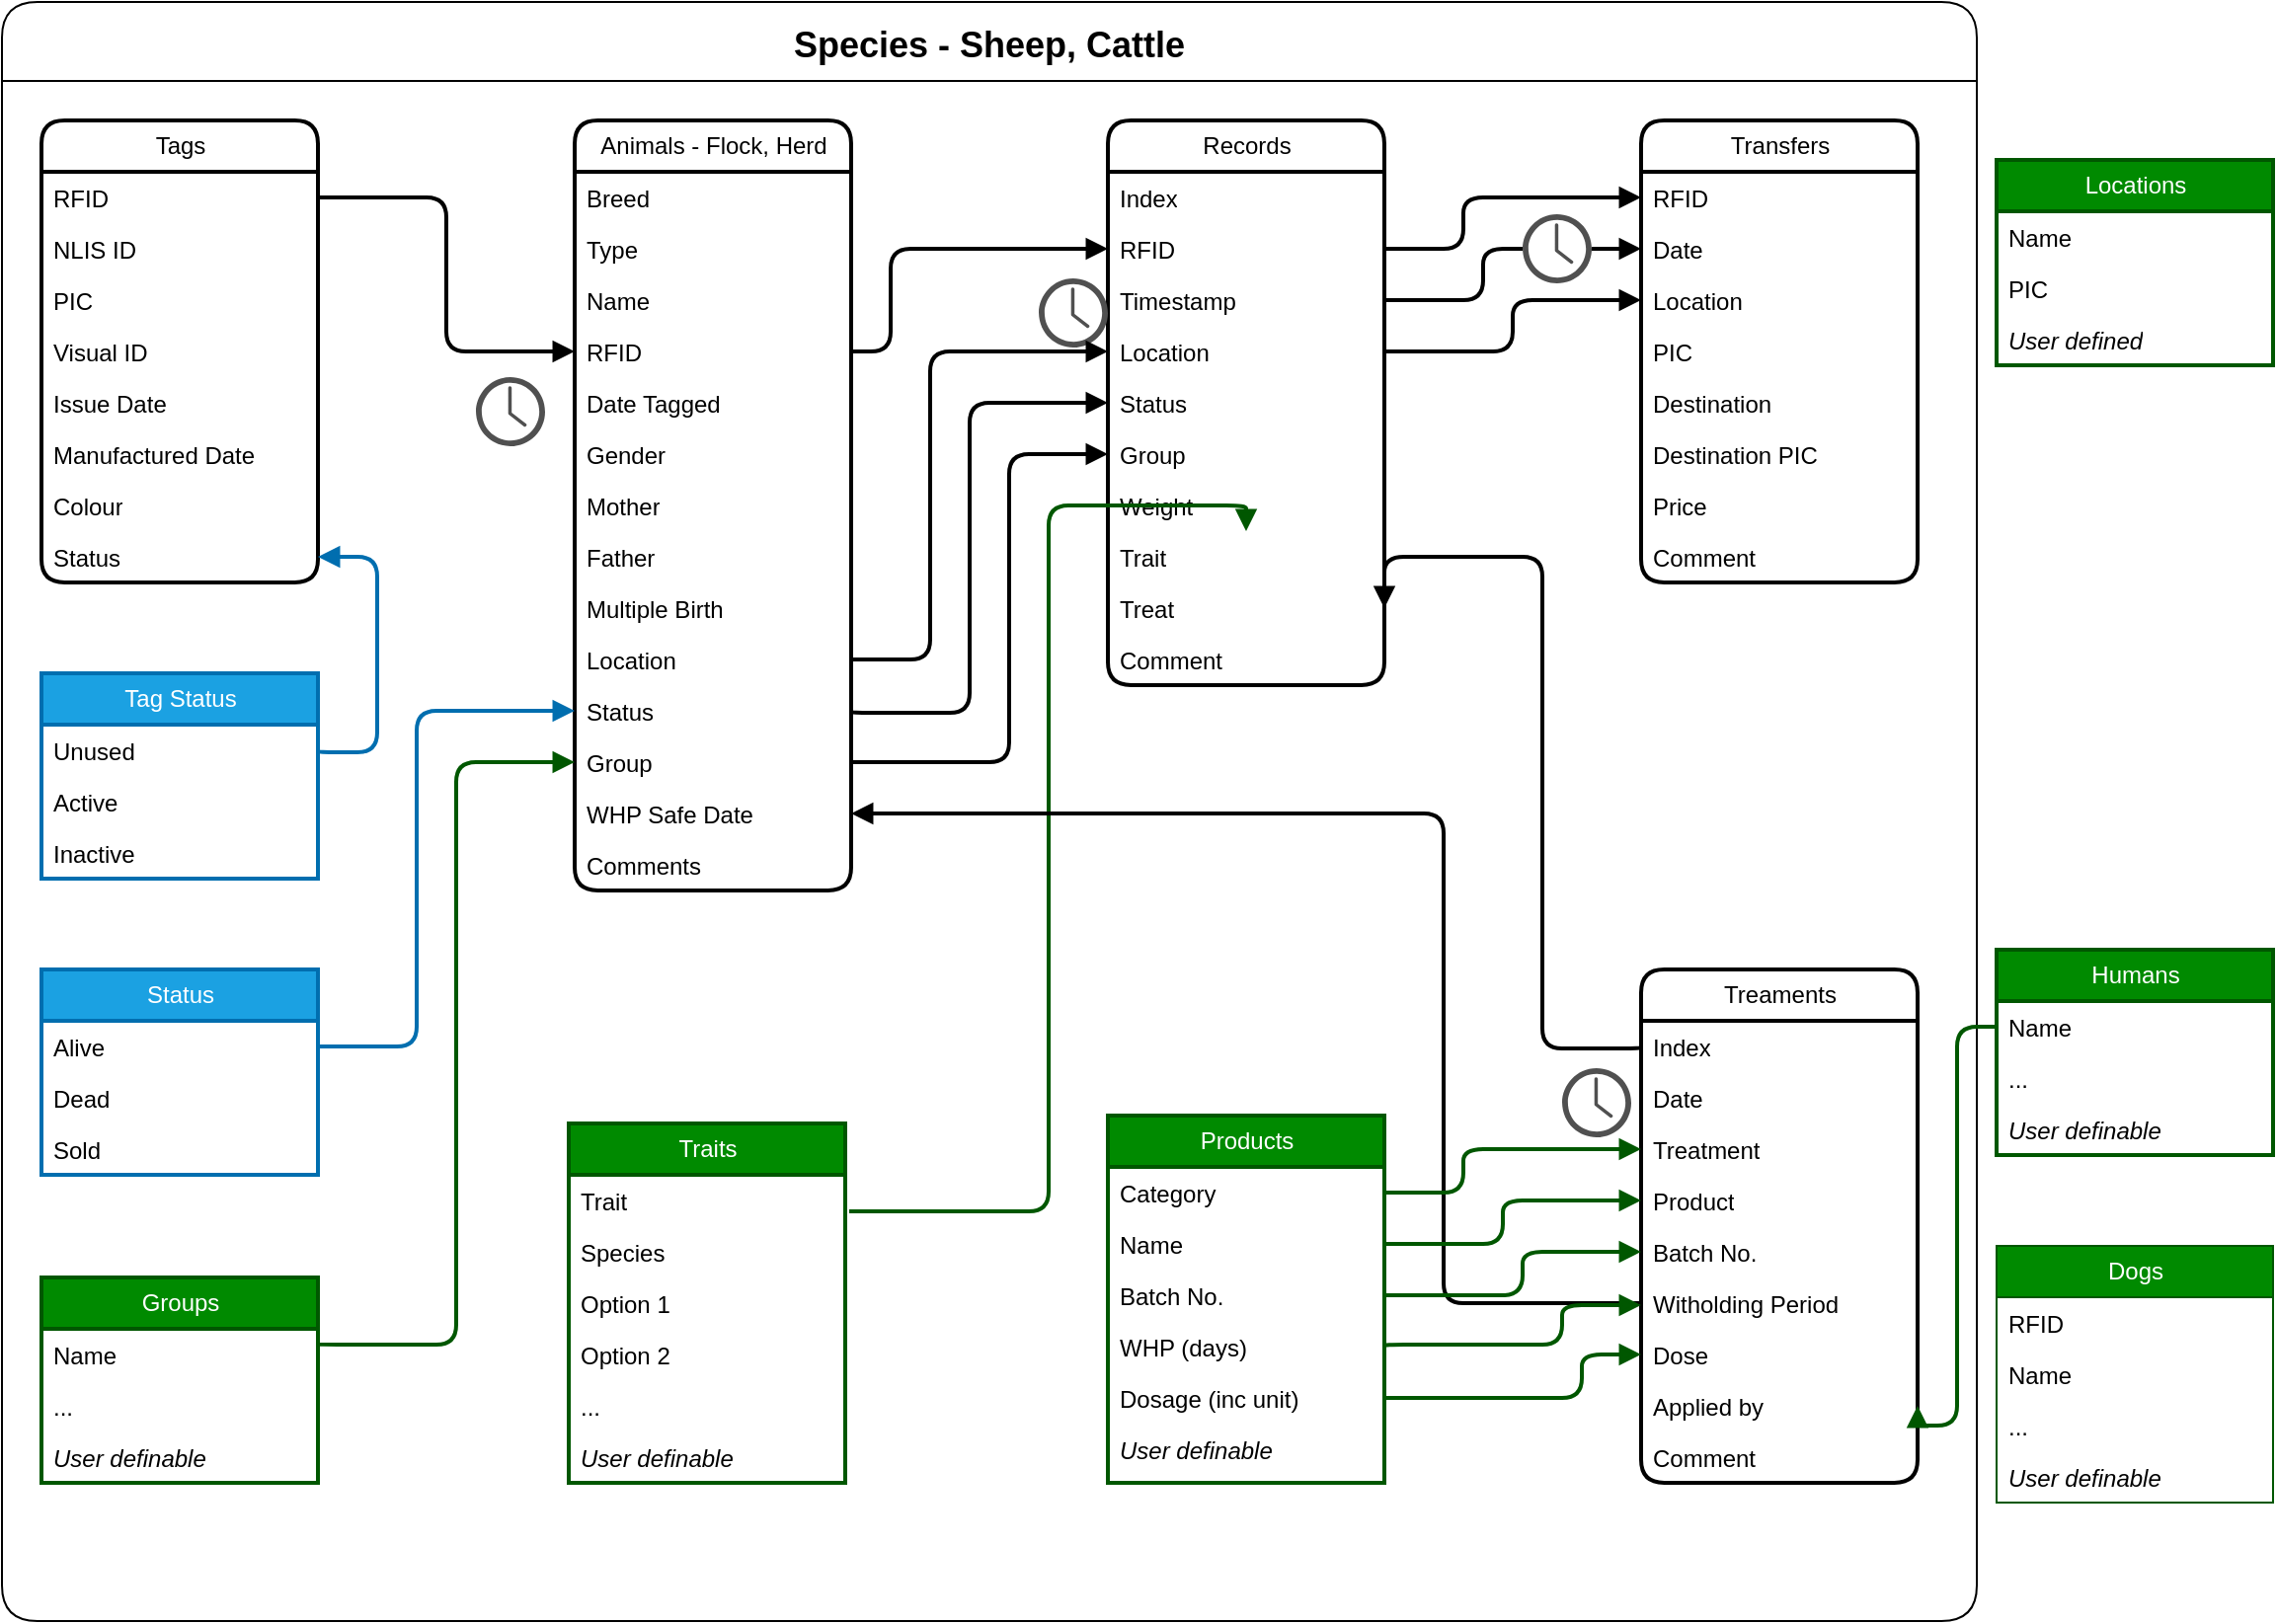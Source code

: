 <mxfile>
    <diagram id="Gl0rGp8jHCQgPN2bSKPh" name="Page-1">
        <mxGraphModel dx="929" dy="1330" grid="1" gridSize="10" guides="1" tooltips="1" connect="1" arrows="1" fold="1" page="1" pageScale="1" pageWidth="1169" pageHeight="827" math="0" shadow="0">
            <root>
                <mxCell id="0"/>
                <mxCell id="1" parent="0"/>
                <mxCell id="186" value="Species - Sheep, Cattle" style="swimlane;movable=1;resizable=1;rotatable=1;deletable=1;editable=1;connectable=1;fontSize=18;startSize=40;rounded=1;" parent="1" vertex="1">
                    <mxGeometry y="-10" width="1000" height="820" as="geometry"/>
                </mxCell>
                <mxCell id="45" value="Treaments" style="swimlane;fontStyle=0;childLayout=stackLayout;horizontal=1;startSize=26;fillColor=none;horizontalStack=0;resizeParent=1;resizeParentMax=0;resizeLast=0;collapsible=1;marginBottom=0;html=1;rounded=1;strokeWidth=2;perimeterSpacing=2;" parent="186" vertex="1">
                    <mxGeometry x="830" y="490" width="140" height="260" as="geometry"/>
                </mxCell>
                <mxCell id="46" value="Index" style="text;strokeColor=none;fillColor=none;align=left;verticalAlign=top;spacingLeft=4;spacingRight=4;overflow=hidden;rotatable=0;points=[[0,0.5],[1,0.5]];portConstraint=eastwest;whiteSpace=wrap;html=1;rounded=1;" parent="45" vertex="1">
                    <mxGeometry y="26" width="140" height="26" as="geometry"/>
                </mxCell>
                <mxCell id="47" value="Date" style="text;strokeColor=none;fillColor=none;align=left;verticalAlign=top;spacingLeft=4;spacingRight=4;overflow=hidden;rotatable=0;points=[[0,0.5],[1,0.5]];portConstraint=eastwest;whiteSpace=wrap;html=1;rounded=1;" parent="45" vertex="1">
                    <mxGeometry y="52" width="140" height="26" as="geometry"/>
                </mxCell>
                <mxCell id="48" value="Treatment" style="text;strokeColor=none;fillColor=none;align=left;verticalAlign=top;spacingLeft=4;spacingRight=4;overflow=hidden;rotatable=0;points=[[0,0.5],[1,0.5]];portConstraint=eastwest;whiteSpace=wrap;html=1;rounded=1;" parent="45" vertex="1">
                    <mxGeometry y="78" width="140" height="26" as="geometry"/>
                </mxCell>
                <mxCell id="49" value="Product" style="text;strokeColor=none;fillColor=none;align=left;verticalAlign=top;spacingLeft=4;spacingRight=4;overflow=hidden;rotatable=0;points=[[0,0.5],[1,0.5]];portConstraint=eastwest;whiteSpace=wrap;html=1;rounded=1;" parent="45" vertex="1">
                    <mxGeometry y="104" width="140" height="26" as="geometry"/>
                </mxCell>
                <mxCell id="321" value="Batch No." style="text;strokeColor=none;fillColor=none;align=left;verticalAlign=top;spacingLeft=4;spacingRight=4;overflow=hidden;rotatable=0;points=[[0,0.5],[1,0.5]];portConstraint=eastwest;whiteSpace=wrap;html=1;rounded=1;" parent="45" vertex="1">
                    <mxGeometry y="130" width="140" height="26" as="geometry"/>
                </mxCell>
                <mxCell id="51" value="Witholding Period" style="text;strokeColor=none;fillColor=none;align=left;verticalAlign=top;spacingLeft=4;spacingRight=4;overflow=hidden;rotatable=0;points=[[0,0.5],[1,0.5]];portConstraint=eastwest;whiteSpace=wrap;html=1;rounded=1;" parent="45" vertex="1">
                    <mxGeometry y="156" width="140" height="26" as="geometry"/>
                </mxCell>
                <mxCell id="50" value="Dose" style="text;strokeColor=none;fillColor=none;align=left;verticalAlign=top;spacingLeft=4;spacingRight=4;overflow=hidden;rotatable=0;points=[[0,0.5],[1,0.5]];portConstraint=eastwest;whiteSpace=wrap;html=1;rounded=1;" parent="45" vertex="1">
                    <mxGeometry y="182" width="140" height="26" as="geometry"/>
                </mxCell>
                <mxCell id="52" value="Applied by" style="text;strokeColor=none;fillColor=none;align=left;verticalAlign=top;spacingLeft=4;spacingRight=4;overflow=hidden;rotatable=0;points=[[0,0.5],[1,0.5]];portConstraint=eastwest;whiteSpace=wrap;html=1;rounded=1;" parent="45" vertex="1">
                    <mxGeometry y="208" width="140" height="26" as="geometry"/>
                </mxCell>
                <mxCell id="53" value="Comment" style="text;strokeColor=none;fillColor=none;align=left;verticalAlign=top;spacingLeft=4;spacingRight=4;overflow=hidden;rotatable=0;points=[[0,0.5],[1,0.5]];portConstraint=eastwest;whiteSpace=wrap;html=1;rounded=1;" parent="45" vertex="1">
                    <mxGeometry y="234" width="140" height="26" as="geometry"/>
                </mxCell>
                <mxCell id="36" value="Transfers" style="swimlane;fontStyle=0;childLayout=stackLayout;horizontal=1;startSize=26;fillColor=none;horizontalStack=0;resizeParent=1;resizeParentMax=0;resizeLast=0;collapsible=1;marginBottom=0;html=1;rounded=1;strokeWidth=2;perimeterSpacing=2;" parent="186" vertex="1">
                    <mxGeometry x="830" y="60" width="140" height="234" as="geometry"/>
                </mxCell>
                <mxCell id="37" value="RFID" style="text;strokeColor=none;fillColor=none;align=left;verticalAlign=top;spacingLeft=4;spacingRight=4;overflow=hidden;rotatable=0;points=[[0,0.5],[1,0.5]];portConstraint=eastwest;whiteSpace=wrap;html=1;rounded=1;" parent="36" vertex="1">
                    <mxGeometry y="26" width="140" height="26" as="geometry"/>
                </mxCell>
                <mxCell id="38" value="Date" style="text;strokeColor=none;fillColor=none;align=left;verticalAlign=top;spacingLeft=4;spacingRight=4;overflow=hidden;rotatable=0;points=[[0,0.5],[1,0.5]];portConstraint=eastwest;whiteSpace=wrap;html=1;rounded=1;" parent="36" vertex="1">
                    <mxGeometry y="52" width="140" height="26" as="geometry"/>
                </mxCell>
                <mxCell id="39" value="Location" style="text;strokeColor=none;fillColor=none;align=left;verticalAlign=top;spacingLeft=4;spacingRight=4;overflow=hidden;rotatable=0;points=[[0,0.5],[1,0.5]];portConstraint=eastwest;whiteSpace=wrap;html=1;rounded=1;" parent="36" vertex="1">
                    <mxGeometry y="78" width="140" height="26" as="geometry"/>
                </mxCell>
                <mxCell id="40" value="PIC" style="text;strokeColor=none;fillColor=none;align=left;verticalAlign=top;spacingLeft=4;spacingRight=4;overflow=hidden;rotatable=0;points=[[0,0.5],[1,0.5]];portConstraint=eastwest;whiteSpace=wrap;html=1;rounded=1;" parent="36" vertex="1">
                    <mxGeometry y="104" width="140" height="26" as="geometry"/>
                </mxCell>
                <mxCell id="41" value="Destination" style="text;strokeColor=none;fillColor=none;align=left;verticalAlign=top;spacingLeft=4;spacingRight=4;overflow=hidden;rotatable=0;points=[[0,0.5],[1,0.5]];portConstraint=eastwest;whiteSpace=wrap;html=1;rounded=1;" parent="36" vertex="1">
                    <mxGeometry y="130" width="140" height="26" as="geometry"/>
                </mxCell>
                <mxCell id="42" value="Destination PIC" style="text;strokeColor=none;fillColor=none;align=left;verticalAlign=top;spacingLeft=4;spacingRight=4;overflow=hidden;rotatable=0;points=[[0,0.5],[1,0.5]];portConstraint=eastwest;whiteSpace=wrap;html=1;rounded=1;" parent="36" vertex="1">
                    <mxGeometry y="156" width="140" height="26" as="geometry"/>
                </mxCell>
                <mxCell id="43" value="Price" style="text;strokeColor=none;fillColor=none;align=left;verticalAlign=top;spacingLeft=4;spacingRight=4;overflow=hidden;rotatable=0;points=[[0,0.5],[1,0.5]];portConstraint=eastwest;whiteSpace=wrap;html=1;rounded=1;" parent="36" vertex="1">
                    <mxGeometry y="182" width="140" height="26" as="geometry"/>
                </mxCell>
                <mxCell id="44" value="Comment" style="text;strokeColor=none;fillColor=none;align=left;verticalAlign=top;spacingLeft=4;spacingRight=4;overflow=hidden;rotatable=0;points=[[0,0.5],[1,0.5]];portConstraint=eastwest;whiteSpace=wrap;html=1;rounded=1;" parent="36" vertex="1">
                    <mxGeometry y="208" width="140" height="26" as="geometry"/>
                </mxCell>
                <mxCell id="27" value="Records" style="swimlane;fontStyle=0;childLayout=stackLayout;horizontal=1;startSize=26;fillColor=none;horizontalStack=0;resizeParent=1;resizeParentMax=0;resizeLast=0;collapsible=1;marginBottom=0;html=1;rounded=1;strokeWidth=2;perimeterSpacing=2;" parent="186" vertex="1">
                    <mxGeometry x="560" y="60" width="140" height="286" as="geometry"/>
                </mxCell>
                <mxCell id="323" value="Index" style="text;strokeColor=none;fillColor=none;align=left;verticalAlign=top;spacingLeft=4;spacingRight=4;overflow=hidden;rotatable=0;points=[[0,0.5],[1,0.5]];portConstraint=eastwest;whiteSpace=wrap;html=1;rounded=1;" vertex="1" parent="27">
                    <mxGeometry y="26" width="140" height="26" as="geometry"/>
                </mxCell>
                <mxCell id="28" value="RFID" style="text;strokeColor=none;fillColor=none;align=left;verticalAlign=top;spacingLeft=4;spacingRight=4;overflow=hidden;rotatable=0;points=[[0,0.5],[1,0.5]];portConstraint=eastwest;whiteSpace=wrap;html=1;rounded=1;" parent="27" vertex="1">
                    <mxGeometry y="52" width="140" height="26" as="geometry"/>
                </mxCell>
                <mxCell id="29" value="Timestamp" style="text;strokeColor=none;fillColor=none;align=left;verticalAlign=top;spacingLeft=4;spacingRight=4;overflow=hidden;rotatable=0;points=[[0,0.5],[1,0.5]];portConstraint=eastwest;whiteSpace=wrap;html=1;rounded=1;" parent="27" vertex="1">
                    <mxGeometry y="78" width="140" height="26" as="geometry"/>
                </mxCell>
                <mxCell id="83" value="Location" style="text;strokeColor=none;fillColor=none;align=left;verticalAlign=top;spacingLeft=4;spacingRight=4;overflow=hidden;rotatable=0;points=[[0,0.5],[1,0.5]];portConstraint=eastwest;whiteSpace=wrap;html=1;rounded=1;" parent="27" vertex="1">
                    <mxGeometry y="104" width="140" height="26" as="geometry"/>
                </mxCell>
                <mxCell id="30" value="Status" style="text;strokeColor=none;fillColor=none;align=left;verticalAlign=top;spacingLeft=4;spacingRight=4;overflow=hidden;rotatable=0;points=[[0,0.5],[1,0.5]];portConstraint=eastwest;whiteSpace=wrap;html=1;rounded=1;" parent="27" vertex="1">
                    <mxGeometry y="130" width="140" height="26" as="geometry"/>
                </mxCell>
                <mxCell id="31" value="Group" style="text;strokeColor=none;fillColor=none;align=left;verticalAlign=top;spacingLeft=4;spacingRight=4;overflow=hidden;rotatable=0;points=[[0,0.5],[1,0.5]];portConstraint=eastwest;whiteSpace=wrap;html=1;rounded=1;" parent="27" vertex="1">
                    <mxGeometry y="156" width="140" height="26" as="geometry"/>
                </mxCell>
                <mxCell id="32" value="Weight" style="text;strokeColor=none;fillColor=none;align=left;verticalAlign=top;spacingLeft=4;spacingRight=4;overflow=hidden;rotatable=0;points=[[0,0.5],[1,0.5]];portConstraint=eastwest;whiteSpace=wrap;html=1;rounded=1;" parent="27" vertex="1">
                    <mxGeometry y="182" width="140" height="26" as="geometry"/>
                </mxCell>
                <mxCell id="33" value="Trait" style="text;strokeColor=none;fillColor=none;align=left;verticalAlign=top;spacingLeft=4;spacingRight=4;overflow=hidden;rotatable=0;points=[[0,0.5],[1,0.5]];portConstraint=eastwest;whiteSpace=wrap;html=1;rounded=1;" parent="27" vertex="1">
                    <mxGeometry y="208" width="140" height="26" as="geometry"/>
                </mxCell>
                <mxCell id="34" value="Treat" style="text;strokeColor=none;fillColor=none;align=left;verticalAlign=top;spacingLeft=4;spacingRight=4;overflow=hidden;rotatable=0;points=[[0,0.5],[1,0.5]];portConstraint=eastwest;whiteSpace=wrap;html=1;rounded=1;" parent="27" vertex="1">
                    <mxGeometry y="234" width="140" height="26" as="geometry"/>
                </mxCell>
                <mxCell id="35" value="Comment" style="text;strokeColor=none;fillColor=none;align=left;verticalAlign=top;spacingLeft=4;spacingRight=4;overflow=hidden;rotatable=0;points=[[0,0.5],[1,0.5]];portConstraint=eastwest;whiteSpace=wrap;html=1;rounded=1;" parent="27" vertex="1">
                    <mxGeometry y="260" width="140" height="26" as="geometry"/>
                </mxCell>
                <mxCell id="177" style="edgeStyle=orthogonalEdgeStyle;html=1;exitX=1;exitY=0.5;exitDx=0;exitDy=0;entryX=0;entryY=0.5;entryDx=0;entryDy=0;strokeWidth=2;endArrow=block;endFill=1;endSize=6;startArrow=none;" parent="186" source="174" target="38" edge="1">
                    <mxGeometry relative="1" as="geometry"/>
                </mxCell>
                <mxCell id="171" style="edgeStyle=orthogonalEdgeStyle;html=1;exitX=0;exitY=0.5;exitDx=0;exitDy=0;strokeWidth=2;endArrow=block;endFill=1;endSize=6;entryX=1;entryY=0.5;entryDx=0;entryDy=0;" parent="186" source="46" target="34" edge="1">
                    <mxGeometry relative="1" as="geometry">
                        <mxPoint x="700" y="360" as="targetPoint"/>
                        <Array as="points">
                            <mxPoint x="830" y="530"/>
                            <mxPoint x="780" y="530"/>
                            <mxPoint x="780" y="281"/>
                        </Array>
                    </mxGeometry>
                </mxCell>
                <mxCell id="11" value="Animals - Flock, Herd" style="swimlane;fontStyle=0;childLayout=stackLayout;horizontal=1;startSize=26;fillColor=none;horizontalStack=0;resizeParent=1;resizeParentMax=0;resizeLast=0;collapsible=1;marginBottom=0;html=1;rounded=1;strokeWidth=2;perimeterSpacing=2;" parent="186" vertex="1">
                    <mxGeometry x="290" y="60" width="140" height="390" as="geometry"/>
                </mxCell>
                <mxCell id="13" value="Breed" style="text;strokeColor=none;fillColor=none;align=left;verticalAlign=top;spacingLeft=4;spacingRight=4;overflow=hidden;rotatable=0;points=[[0,0.5],[1,0.5]];portConstraint=eastwest;whiteSpace=wrap;html=1;rounded=1;" parent="11" vertex="1">
                    <mxGeometry y="26" width="140" height="26" as="geometry"/>
                </mxCell>
                <mxCell id="14" value="Type" style="text;strokeColor=none;fillColor=none;align=left;verticalAlign=top;spacingLeft=4;spacingRight=4;overflow=hidden;rotatable=0;points=[[0,0.5],[1,0.5]];portConstraint=eastwest;whiteSpace=wrap;html=1;rounded=1;" parent="11" vertex="1">
                    <mxGeometry y="52" width="140" height="26" as="geometry"/>
                </mxCell>
                <mxCell id="26" value="Name" style="text;strokeColor=none;fillColor=none;align=left;verticalAlign=top;spacingLeft=4;spacingRight=4;overflow=hidden;rotatable=0;points=[[0,0.5],[1,0.5]];portConstraint=eastwest;whiteSpace=wrap;html=1;rounded=1;" parent="11" vertex="1">
                    <mxGeometry y="78" width="140" height="26" as="geometry"/>
                </mxCell>
                <mxCell id="15" value="RFID" style="text;strokeColor=none;fillColor=none;align=left;verticalAlign=top;spacingLeft=4;spacingRight=4;overflow=hidden;rotatable=0;points=[[0,0.5],[1,0.5]];portConstraint=eastwest;whiteSpace=wrap;html=1;rounded=1;" parent="11" vertex="1">
                    <mxGeometry y="104" width="140" height="26" as="geometry"/>
                </mxCell>
                <mxCell id="16" value="Date Tagged" style="text;strokeColor=none;fillColor=none;align=left;verticalAlign=top;spacingLeft=4;spacingRight=4;overflow=hidden;rotatable=0;points=[[0,0.5],[1,0.5]];portConstraint=eastwest;whiteSpace=wrap;html=1;rounded=1;" parent="11" vertex="1">
                    <mxGeometry y="130" width="140" height="26" as="geometry"/>
                </mxCell>
                <mxCell id="17" value="Gender" style="text;strokeColor=none;fillColor=none;align=left;verticalAlign=top;spacingLeft=4;spacingRight=4;overflow=hidden;rotatable=0;points=[[0,0.5],[1,0.5]];portConstraint=eastwest;whiteSpace=wrap;html=1;rounded=1;" parent="11" vertex="1">
                    <mxGeometry y="156" width="140" height="26" as="geometry"/>
                </mxCell>
                <mxCell id="18" value="Mother" style="text;strokeColor=none;fillColor=none;align=left;verticalAlign=top;spacingLeft=4;spacingRight=4;overflow=hidden;rotatable=0;points=[[0,0.5],[1,0.5]];portConstraint=eastwest;whiteSpace=wrap;html=1;rounded=1;" parent="11" vertex="1">
                    <mxGeometry y="182" width="140" height="26" as="geometry"/>
                </mxCell>
                <mxCell id="19" value="Father" style="text;strokeColor=none;fillColor=none;align=left;verticalAlign=top;spacingLeft=4;spacingRight=4;overflow=hidden;rotatable=0;points=[[0,0.5],[1,0.5]];portConstraint=eastwest;whiteSpace=wrap;html=1;rounded=1;" parent="11" vertex="1">
                    <mxGeometry y="208" width="140" height="26" as="geometry"/>
                </mxCell>
                <mxCell id="20" value="Multiple Birth" style="text;strokeColor=none;fillColor=none;align=left;verticalAlign=top;spacingLeft=4;spacingRight=4;overflow=hidden;rotatable=0;points=[[0,0.5],[1,0.5]];portConstraint=eastwest;whiteSpace=wrap;html=1;rounded=1;" parent="11" vertex="1">
                    <mxGeometry y="234" width="140" height="26" as="geometry"/>
                </mxCell>
                <mxCell id="21" value="Location" style="text;strokeColor=none;fillColor=none;align=left;verticalAlign=top;spacingLeft=4;spacingRight=4;overflow=hidden;rotatable=0;points=[[0,0.5],[1,0.5]];portConstraint=eastwest;whiteSpace=wrap;html=1;rounded=1;" parent="11" vertex="1">
                    <mxGeometry y="260" width="140" height="26" as="geometry"/>
                </mxCell>
                <mxCell id="23" value="Status" style="text;strokeColor=none;fillColor=none;align=left;verticalAlign=top;spacingLeft=4;spacingRight=4;overflow=hidden;rotatable=0;points=[[0,0.5],[1,0.5]];portConstraint=eastwest;whiteSpace=wrap;html=1;rounded=1;" parent="11" vertex="1">
                    <mxGeometry y="286" width="140" height="26" as="geometry"/>
                </mxCell>
                <mxCell id="22" value="Group" style="text;strokeColor=none;fillColor=none;align=left;verticalAlign=top;spacingLeft=4;spacingRight=4;overflow=hidden;rotatable=0;points=[[0,0.5],[1,0.5]];portConstraint=eastwest;whiteSpace=wrap;html=1;rounded=1;" parent="11" vertex="1">
                    <mxGeometry y="312" width="140" height="26" as="geometry"/>
                </mxCell>
                <mxCell id="24" value="WHP Safe Date" style="text;strokeColor=none;fillColor=none;align=left;verticalAlign=top;spacingLeft=4;spacingRight=4;overflow=hidden;rotatable=0;points=[[0,0.5],[1,0.5]];portConstraint=eastwest;whiteSpace=wrap;html=1;rounded=1;" parent="11" vertex="1">
                    <mxGeometry y="338" width="140" height="26" as="geometry"/>
                </mxCell>
                <mxCell id="25" value="Comments" style="text;strokeColor=none;fillColor=none;align=left;verticalAlign=top;spacingLeft=4;spacingRight=4;overflow=hidden;rotatable=0;points=[[0,0.5],[1,0.5]];portConstraint=eastwest;whiteSpace=wrap;html=1;rounded=1;" parent="11" vertex="1">
                    <mxGeometry y="364" width="140" height="26" as="geometry"/>
                </mxCell>
                <mxCell id="168" style="edgeStyle=orthogonalEdgeStyle;html=1;exitX=1;exitY=0.5;exitDx=0;exitDy=0;entryX=0;entryY=0.5;entryDx=0;entryDy=0;strokeWidth=2;endArrow=block;endFill=1;endSize=6;" parent="186" source="23" target="30" edge="1">
                    <mxGeometry relative="1" as="geometry">
                        <Array as="points">
                            <mxPoint x="430" y="360"/>
                            <mxPoint x="490" y="360"/>
                            <mxPoint x="490" y="203"/>
                        </Array>
                    </mxGeometry>
                </mxCell>
                <mxCell id="170" style="edgeStyle=orthogonalEdgeStyle;html=1;exitX=1;exitY=0.5;exitDx=0;exitDy=0;entryX=0;entryY=0.5;entryDx=0;entryDy=0;strokeWidth=2;endArrow=block;endFill=1;endSize=6;" parent="186" source="22" target="31" edge="1">
                    <mxGeometry relative="1" as="geometry">
                        <Array as="points">
                            <mxPoint x="510" y="385"/>
                            <mxPoint x="510" y="229"/>
                        </Array>
                    </mxGeometry>
                </mxCell>
                <mxCell id="2" value="Tags" style="swimlane;fontStyle=0;childLayout=stackLayout;horizontal=1;startSize=26;fillColor=none;horizontalStack=0;resizeParent=1;resizeParentMax=0;resizeLast=0;collapsible=1;marginBottom=0;html=1;rounded=1;strokeWidth=2;perimeterSpacing=2;" parent="186" vertex="1">
                    <mxGeometry x="20" y="60" width="140" height="234" as="geometry"/>
                </mxCell>
                <mxCell id="3" value="RFID" style="text;strokeColor=none;fillColor=none;align=left;verticalAlign=top;spacingLeft=4;spacingRight=4;overflow=hidden;rotatable=0;points=[[0,0.5],[1,0.5]];portConstraint=eastwest;whiteSpace=wrap;html=1;rounded=1;" parent="2" vertex="1">
                    <mxGeometry y="26" width="140" height="26" as="geometry"/>
                </mxCell>
                <mxCell id="4" value="NLIS ID" style="text;strokeColor=none;fillColor=none;align=left;verticalAlign=top;spacingLeft=4;spacingRight=4;overflow=hidden;rotatable=0;points=[[0,0.5],[1,0.5]];portConstraint=eastwest;whiteSpace=wrap;html=1;rounded=1;" parent="2" vertex="1">
                    <mxGeometry y="52" width="140" height="26" as="geometry"/>
                </mxCell>
                <mxCell id="5" value="PIC" style="text;strokeColor=none;fillColor=none;align=left;verticalAlign=top;spacingLeft=4;spacingRight=4;overflow=hidden;rotatable=0;points=[[0,0.5],[1,0.5]];portConstraint=eastwest;whiteSpace=wrap;html=1;rounded=1;" parent="2" vertex="1">
                    <mxGeometry y="78" width="140" height="26" as="geometry"/>
                </mxCell>
                <mxCell id="6" value="Visual ID" style="text;strokeColor=none;fillColor=none;align=left;verticalAlign=top;spacingLeft=4;spacingRight=4;overflow=hidden;rotatable=0;points=[[0,0.5],[1,0.5]];portConstraint=eastwest;whiteSpace=wrap;html=1;rounded=1;" parent="2" vertex="1">
                    <mxGeometry y="104" width="140" height="26" as="geometry"/>
                </mxCell>
                <mxCell id="7" value="Issue Date" style="text;strokeColor=none;fillColor=none;align=left;verticalAlign=top;spacingLeft=4;spacingRight=4;overflow=hidden;rotatable=0;points=[[0,0.5],[1,0.5]];portConstraint=eastwest;whiteSpace=wrap;html=1;rounded=1;" parent="2" vertex="1">
                    <mxGeometry y="130" width="140" height="26" as="geometry"/>
                </mxCell>
                <mxCell id="8" value="Manufactured Date" style="text;strokeColor=none;fillColor=none;align=left;verticalAlign=top;spacingLeft=4;spacingRight=4;overflow=hidden;rotatable=0;points=[[0,0.5],[1,0.5]];portConstraint=eastwest;whiteSpace=wrap;html=1;rounded=1;" parent="2" vertex="1">
                    <mxGeometry y="156" width="140" height="26" as="geometry"/>
                </mxCell>
                <mxCell id="9" value="Colour" style="text;strokeColor=none;fillColor=none;align=left;verticalAlign=top;spacingLeft=4;spacingRight=4;overflow=hidden;rotatable=0;points=[[0,0.5],[1,0.5]];portConstraint=eastwest;whiteSpace=wrap;html=1;rounded=1;" parent="2" vertex="1">
                    <mxGeometry y="182" width="140" height="26" as="geometry"/>
                </mxCell>
                <mxCell id="10" value="Status" style="text;strokeColor=none;fillColor=none;align=left;verticalAlign=top;spacingLeft=4;spacingRight=4;overflow=hidden;rotatable=0;points=[[0,0.5],[1,0.5]];portConstraint=eastwest;whiteSpace=wrap;html=1;rounded=1;" parent="2" vertex="1">
                    <mxGeometry y="208" width="140" height="26" as="geometry"/>
                </mxCell>
                <mxCell id="165" style="edgeStyle=orthogonalEdgeStyle;html=1;exitX=1;exitY=0.5;exitDx=0;exitDy=0;entryX=0;entryY=0.5;entryDx=0;entryDy=0;strokeWidth=2;endArrow=block;endFill=1;endSize=6;" parent="186" source="3" target="15" edge="1">
                    <mxGeometry relative="1" as="geometry"/>
                </mxCell>
                <mxCell id="176" value="" style="sketch=0;pointerEvents=1;shadow=0;dashed=0;html=1;strokeColor=none;fillColor=#505050;labelPosition=center;verticalLabelPosition=bottom;verticalAlign=top;outlineConnect=0;align=center;shape=mxgraph.office.concepts.clock;rounded=0;glass=0;strokeWidth=2;" parent="186" vertex="1">
                    <mxGeometry x="240" y="190" width="35" height="35" as="geometry"/>
                </mxCell>
                <mxCell id="69" value="Tag Status" style="swimlane;fontStyle=0;childLayout=stackLayout;horizontal=1;startSize=26;fillColor=#1ba1e2;horizontalStack=0;resizeParent=1;resizeParentMax=0;resizeLast=0;collapsible=1;marginBottom=0;html=1;rounded=0;fontColor=#ffffff;strokeColor=#006EAF;strokeWidth=2;perimeterSpacing=2;" parent="186" vertex="1">
                    <mxGeometry x="20" y="340" width="140" height="104" as="geometry"/>
                </mxCell>
                <mxCell id="70" value="Unused" style="text;strokeColor=none;fillColor=none;align=left;verticalAlign=top;spacingLeft=4;spacingRight=4;overflow=hidden;rotatable=0;points=[[0,0.5],[1,0.5]];portConstraint=eastwest;whiteSpace=wrap;html=1;" parent="69" vertex="1">
                    <mxGeometry y="26" width="140" height="26" as="geometry"/>
                </mxCell>
                <mxCell id="71" value="Active" style="text;strokeColor=none;fillColor=none;align=left;verticalAlign=top;spacingLeft=4;spacingRight=4;overflow=hidden;rotatable=0;points=[[0,0.5],[1,0.5]];portConstraint=eastwest;whiteSpace=wrap;html=1;" parent="69" vertex="1">
                    <mxGeometry y="52" width="140" height="26" as="geometry"/>
                </mxCell>
                <mxCell id="72" value="Inactive" style="text;strokeColor=none;fillColor=none;align=left;verticalAlign=top;spacingLeft=4;spacingRight=4;overflow=hidden;rotatable=0;points=[[0,0.5],[1,0.5]];portConstraint=eastwest;whiteSpace=wrap;html=1;" parent="69" vertex="1">
                    <mxGeometry y="78" width="140" height="26" as="geometry"/>
                </mxCell>
                <mxCell id="163" style="edgeStyle=orthogonalEdgeStyle;html=1;exitX=1;exitY=0.5;exitDx=0;exitDy=0;entryX=1;entryY=0.5;entryDx=0;entryDy=0;strokeWidth=2;endArrow=block;endFill=1;endSize=6;fillColor=#1ba1e2;strokeColor=#006EAF;" parent="186" source="70" target="10" edge="1">
                    <mxGeometry relative="1" as="geometry">
                        <Array as="points">
                            <mxPoint x="160" y="380"/>
                            <mxPoint x="190" y="380"/>
                            <mxPoint x="190" y="281"/>
                        </Array>
                    </mxGeometry>
                </mxCell>
                <mxCell id="65" value="Status" style="swimlane;fontStyle=0;childLayout=stackLayout;horizontal=1;startSize=26;fillColor=#1ba1e2;horizontalStack=0;resizeParent=1;resizeParentMax=0;resizeLast=0;collapsible=1;marginBottom=0;html=1;rounded=0;fontColor=#ffffff;strokeColor=#006EAF;strokeWidth=2;perimeterSpacing=2;" parent="186" vertex="1">
                    <mxGeometry x="20" y="490" width="140" height="104" as="geometry"/>
                </mxCell>
                <mxCell id="66" value="Alive" style="text;strokeColor=none;fillColor=none;align=left;verticalAlign=top;spacingLeft=4;spacingRight=4;overflow=hidden;rotatable=0;points=[[0,0.5],[1,0.5]];portConstraint=eastwest;whiteSpace=wrap;html=1;" parent="65" vertex="1">
                    <mxGeometry y="26" width="140" height="26" as="geometry"/>
                </mxCell>
                <mxCell id="67" value="Dead" style="text;strokeColor=none;fillColor=none;align=left;verticalAlign=top;spacingLeft=4;spacingRight=4;overflow=hidden;rotatable=0;points=[[0,0.5],[1,0.5]];portConstraint=eastwest;whiteSpace=wrap;html=1;" parent="65" vertex="1">
                    <mxGeometry y="52" width="140" height="26" as="geometry"/>
                </mxCell>
                <mxCell id="68" value="Sold" style="text;strokeColor=none;fillColor=none;align=left;verticalAlign=top;spacingLeft=4;spacingRight=4;overflow=hidden;rotatable=0;points=[[0,0.5],[1,0.5]];portConstraint=eastwest;whiteSpace=wrap;html=1;" parent="65" vertex="1">
                    <mxGeometry y="78" width="140" height="26" as="geometry"/>
                </mxCell>
                <mxCell id="164" style="edgeStyle=orthogonalEdgeStyle;html=1;exitX=1;exitY=0.5;exitDx=0;exitDy=0;entryX=0;entryY=0.5;entryDx=0;entryDy=0;strokeWidth=2;endArrow=block;endFill=1;endSize=6;fillColor=#1ba1e2;strokeColor=#006EAF;" parent="186" source="66" target="23" edge="1">
                    <mxGeometry relative="1" as="geometry">
                        <Array as="points">
                            <mxPoint x="210" y="529"/>
                            <mxPoint x="210" y="359"/>
                        </Array>
                    </mxGeometry>
                </mxCell>
                <mxCell id="175" value="" style="sketch=0;pointerEvents=1;shadow=0;dashed=0;html=1;strokeColor=none;fillColor=#505050;labelPosition=center;verticalLabelPosition=bottom;verticalAlign=top;outlineConnect=0;align=center;shape=mxgraph.office.concepts.clock;rounded=0;glass=0;strokeWidth=2;" parent="186" vertex="1">
                    <mxGeometry x="525" y="140" width="35" height="35" as="geometry"/>
                </mxCell>
                <mxCell id="152" value="Groups" style="swimlane;fontStyle=0;childLayout=stackLayout;horizontal=1;startSize=26;fillColor=#008a00;horizontalStack=0;resizeParent=1;resizeParentMax=0;resizeLast=0;collapsible=1;marginBottom=0;html=1;rounded=0;fontColor=#ffffff;strokeColor=#005700;strokeWidth=2;perimeterSpacing=2;" parent="186" vertex="1">
                    <mxGeometry x="20" y="646" width="140" height="104" as="geometry"/>
                </mxCell>
                <mxCell id="153" value="Name" style="text;strokeColor=none;fillColor=none;align=left;verticalAlign=top;spacingLeft=4;spacingRight=4;overflow=hidden;rotatable=0;points=[[0,0.5],[1,0.5]];portConstraint=eastwest;whiteSpace=wrap;html=1;rounded=0;" parent="152" vertex="1">
                    <mxGeometry y="26" width="140" height="26" as="geometry"/>
                </mxCell>
                <mxCell id="154" value="..." style="text;strokeColor=none;fillColor=none;align=left;verticalAlign=top;spacingLeft=4;spacingRight=4;overflow=hidden;rotatable=0;points=[[0,0.5],[1,0.5]];portConstraint=eastwest;whiteSpace=wrap;html=1;rounded=0;" parent="152" vertex="1">
                    <mxGeometry y="52" width="140" height="26" as="geometry"/>
                </mxCell>
                <mxCell id="155" value="&lt;i&gt;User definable&lt;/i&gt;" style="text;strokeColor=none;fillColor=none;align=left;verticalAlign=top;spacingLeft=4;spacingRight=4;overflow=hidden;rotatable=0;points=[[0,0.5],[1,0.5]];portConstraint=eastwest;whiteSpace=wrap;html=1;rounded=0;" parent="152" vertex="1">
                    <mxGeometry y="78" width="140" height="26" as="geometry"/>
                </mxCell>
                <mxCell id="162" style="edgeStyle=orthogonalEdgeStyle;html=1;entryX=0;entryY=0.5;entryDx=0;entryDy=0;strokeWidth=2;endArrow=block;endFill=1;endSize=6;fillColor=#008a00;strokeColor=#005700;" parent="186" target="22" edge="1">
                    <mxGeometry relative="1" as="geometry">
                        <Array as="points">
                            <mxPoint x="160" y="679"/>
                            <mxPoint x="160" y="680"/>
                            <mxPoint x="230" y="680"/>
                            <mxPoint x="230" y="385"/>
                        </Array>
                        <mxPoint x="160" y="680" as="sourcePoint"/>
                    </mxGeometry>
                </mxCell>
                <mxCell id="85" value="Traits" style="swimlane;fontStyle=0;childLayout=stackLayout;horizontal=1;startSize=26;fillColor=#008a00;horizontalStack=0;resizeParent=1;resizeParentMax=0;resizeLast=0;collapsible=1;marginBottom=0;html=1;rounded=0;fontColor=#ffffff;strokeColor=#005700;glass=0;shadow=0;strokeWidth=2;perimeterSpacing=2;" parent="186" vertex="1">
                    <mxGeometry x="287" y="568" width="140" height="182" as="geometry"/>
                </mxCell>
                <mxCell id="86" value="Trait" style="text;strokeColor=none;fillColor=none;align=left;verticalAlign=top;spacingLeft=4;spacingRight=4;overflow=hidden;rotatable=0;points=[[0,0.5],[1,0.5]];portConstraint=eastwest;whiteSpace=wrap;html=1;rounded=0;perimeterSpacing=2;strokeWidth=2;glass=1;" parent="85" vertex="1">
                    <mxGeometry y="26" width="140" height="26" as="geometry"/>
                </mxCell>
                <mxCell id="183" value="Species" style="text;strokeColor=none;fillColor=none;align=left;verticalAlign=top;spacingLeft=4;spacingRight=4;overflow=hidden;rotatable=0;points=[[0,0.5],[1,0.5]];portConstraint=eastwest;whiteSpace=wrap;html=1;rounded=0;perimeterSpacing=2;strokeWidth=2;glass=1;" parent="85" vertex="1">
                    <mxGeometry y="52" width="140" height="26" as="geometry"/>
                </mxCell>
                <mxCell id="87" value="Option 1" style="text;strokeColor=none;fillColor=none;align=left;verticalAlign=top;spacingLeft=4;spacingRight=4;overflow=hidden;rotatable=0;points=[[0,0.5],[1,0.5]];portConstraint=eastwest;whiteSpace=wrap;html=1;rounded=0;" parent="85" vertex="1">
                    <mxGeometry y="78" width="140" height="26" as="geometry"/>
                </mxCell>
                <mxCell id="88" value="Option 2" style="text;strokeColor=none;fillColor=none;align=left;verticalAlign=top;spacingLeft=4;spacingRight=4;overflow=hidden;rotatable=0;points=[[0,0.5],[1,0.5]];portConstraint=eastwest;whiteSpace=wrap;html=1;rounded=0;" parent="85" vertex="1">
                    <mxGeometry y="104" width="140" height="26" as="geometry"/>
                </mxCell>
                <mxCell id="89" value="..." style="text;strokeColor=none;fillColor=none;align=left;verticalAlign=top;spacingLeft=4;spacingRight=4;overflow=hidden;rotatable=0;points=[[0,0.5],[1,0.5]];portConstraint=eastwest;whiteSpace=wrap;html=1;rounded=0;" parent="85" vertex="1">
                    <mxGeometry y="130" width="140" height="26" as="geometry"/>
                </mxCell>
                <mxCell id="90" value="&lt;i&gt;User definable&lt;/i&gt;" style="text;strokeColor=none;fillColor=none;align=left;verticalAlign=top;spacingLeft=4;spacingRight=4;overflow=hidden;rotatable=0;points=[[0,0.5],[1,0.5]];portConstraint=eastwest;whiteSpace=wrap;html=1;rounded=0;" parent="85" vertex="1">
                    <mxGeometry y="156" width="140" height="26" as="geometry"/>
                </mxCell>
                <mxCell id="117" value="Products" style="swimlane;fontStyle=0;childLayout=stackLayout;horizontal=1;startSize=26;fillColor=#008a00;horizontalStack=0;resizeParent=1;resizeParentMax=0;resizeLast=0;collapsible=1;marginBottom=0;html=1;rounded=0;fontColor=#ffffff;strokeColor=#005700;strokeWidth=2;perimeterSpacing=2;" parent="186" vertex="1">
                    <mxGeometry x="560" y="564" width="140" height="186" as="geometry"/>
                </mxCell>
                <mxCell id="184" value="Category" style="text;strokeColor=none;fillColor=none;align=left;verticalAlign=top;spacingLeft=4;spacingRight=4;overflow=hidden;rotatable=0;points=[[0,0.5],[1,0.5]];portConstraint=eastwest;whiteSpace=wrap;html=1;rounded=0;" parent="117" vertex="1">
                    <mxGeometry y="26" width="140" height="26" as="geometry"/>
                </mxCell>
                <mxCell id="118" value="Name" style="text;strokeColor=none;fillColor=none;align=left;verticalAlign=top;spacingLeft=4;spacingRight=4;overflow=hidden;rotatable=0;points=[[0,0.5],[1,0.5]];portConstraint=eastwest;whiteSpace=wrap;html=1;rounded=0;" parent="117" vertex="1">
                    <mxGeometry y="52" width="140" height="26" as="geometry"/>
                </mxCell>
                <mxCell id="185" value="Batch No." style="text;strokeColor=none;fillColor=none;align=left;verticalAlign=top;spacingLeft=4;spacingRight=4;overflow=hidden;rotatable=0;points=[[0,0.5],[1,0.5]];portConstraint=eastwest;whiteSpace=wrap;html=1;rounded=0;" parent="117" vertex="1">
                    <mxGeometry y="78" width="140" height="26" as="geometry"/>
                </mxCell>
                <mxCell id="120" value="WHP (days)" style="text;strokeColor=none;fillColor=none;align=left;verticalAlign=top;spacingLeft=4;spacingRight=4;overflow=hidden;rotatable=0;points=[[0,0.5],[1,0.5]];portConstraint=eastwest;whiteSpace=wrap;html=1;rounded=0;" parent="117" vertex="1">
                    <mxGeometry y="104" width="140" height="26" as="geometry"/>
                </mxCell>
                <mxCell id="123" value="Dosage (inc unit)" style="text;strokeColor=none;fillColor=none;align=left;verticalAlign=top;spacingLeft=4;spacingRight=4;overflow=hidden;rotatable=0;points=[[0,0.5],[1,0.5]];portConstraint=eastwest;whiteSpace=wrap;html=1;rounded=0;" parent="117" vertex="1">
                    <mxGeometry y="130" width="140" height="26" as="geometry"/>
                </mxCell>
                <mxCell id="124" value="&lt;i&gt;User definable&lt;/i&gt;" style="text;strokeColor=none;fillColor=none;align=left;verticalAlign=top;spacingLeft=4;spacingRight=4;overflow=hidden;rotatable=0;points=[[0,0.5],[1,0.5]];portConstraint=eastwest;whiteSpace=wrap;html=1;rounded=0;" parent="117" vertex="1">
                    <mxGeometry y="156" width="140" height="30" as="geometry"/>
                </mxCell>
                <mxCell id="174" value="" style="sketch=0;pointerEvents=1;shadow=0;dashed=0;html=1;strokeColor=none;fillColor=#505050;labelPosition=center;verticalLabelPosition=bottom;verticalAlign=top;outlineConnect=0;align=center;shape=mxgraph.office.concepts.clock;rounded=0;glass=0;strokeWidth=2;" parent="186" vertex="1">
                    <mxGeometry x="770" y="107.5" width="35" height="35" as="geometry"/>
                </mxCell>
                <mxCell id="307" value="" style="edgeStyle=orthogonalEdgeStyle;html=1;exitX=1;exitY=0.5;exitDx=0;exitDy=0;entryX=0;entryY=0.5;entryDx=0;entryDy=0;strokeWidth=2;endArrow=none;endFill=1;endSize=6;" parent="186" source="29" target="174" edge="1">
                    <mxGeometry relative="1" as="geometry">
                        <mxPoint x="700" y="125" as="sourcePoint"/>
                        <mxPoint x="830" y="125" as="targetPoint"/>
                        <Array as="points">
                            <mxPoint x="750" y="151"/>
                            <mxPoint x="750" y="125"/>
                        </Array>
                    </mxGeometry>
                </mxCell>
                <mxCell id="308" style="edgeStyle=orthogonalEdgeStyle;html=1;strokeWidth=2;endArrow=block;endFill=1;endSize=6;fillColor=#008a00;strokeColor=#005700;exitX=1;exitY=0.25;exitDx=0;exitDy=0;" parent="186" source="85" target="33" edge="1">
                    <mxGeometry relative="1" as="geometry">
                        <Array as="points">
                            <mxPoint x="530" y="613"/>
                            <mxPoint x="530" y="255"/>
                        </Array>
                        <mxPoint x="450" y="555" as="sourcePoint"/>
                        <mxPoint x="560" y="260" as="targetPoint"/>
                    </mxGeometry>
                </mxCell>
                <mxCell id="309" style="edgeStyle=orthogonalEdgeStyle;html=1;exitX=1;exitY=0.5;exitDx=0;exitDy=0;entryX=0;entryY=0.5;entryDx=0;entryDy=0;strokeWidth=2;endArrow=block;endFill=1;endSize=6;" parent="186" source="15" target="28" edge="1">
                    <mxGeometry relative="1" as="geometry">
                        <mxPoint x="420" y="67" as="sourcePoint"/>
                        <mxPoint x="550" y="145" as="targetPoint"/>
                        <Array as="points">
                            <mxPoint x="450" y="177"/>
                            <mxPoint x="450" y="125"/>
                        </Array>
                    </mxGeometry>
                </mxCell>
                <mxCell id="310" style="edgeStyle=orthogonalEdgeStyle;html=1;exitX=1;exitY=0.5;exitDx=0;exitDy=0;entryX=0;entryY=0.5;entryDx=0;entryDy=0;strokeWidth=2;endArrow=block;endFill=1;endSize=6;" parent="186" source="21" target="83" edge="1">
                    <mxGeometry relative="1" as="geometry">
                        <mxPoint x="180" y="119" as="sourcePoint"/>
                        <mxPoint x="310" y="197" as="targetPoint"/>
                        <Array as="points">
                            <mxPoint x="470" y="333"/>
                            <mxPoint x="470" y="177"/>
                        </Array>
                    </mxGeometry>
                </mxCell>
                <mxCell id="311" style="edgeStyle=orthogonalEdgeStyle;html=1;exitX=0;exitY=0.5;exitDx=0;exitDy=0;entryX=1;entryY=0.5;entryDx=0;entryDy=0;strokeWidth=2;endArrow=block;endFill=1;endSize=6;" parent="186" source="51" target="24" edge="1">
                    <mxGeometry relative="1" as="geometry">
                        <mxPoint x="190" y="129" as="sourcePoint"/>
                        <mxPoint x="320" y="207" as="targetPoint"/>
                        <Array as="points">
                            <mxPoint x="730" y="659"/>
                            <mxPoint x="730" y="411"/>
                        </Array>
                    </mxGeometry>
                </mxCell>
                <mxCell id="312" style="edgeStyle=orthogonalEdgeStyle;html=1;exitX=1;exitY=0.5;exitDx=0;exitDy=0;entryX=0;entryY=0.5;entryDx=0;entryDy=0;strokeWidth=2;endArrow=block;endFill=1;endSize=6;" parent="186" source="83" target="39" edge="1">
                    <mxGeometry relative="1" as="geometry">
                        <mxPoint x="200" y="139" as="sourcePoint"/>
                        <mxPoint x="330" y="217" as="targetPoint"/>
                    </mxGeometry>
                </mxCell>
                <mxCell id="313" value="" style="sketch=0;pointerEvents=1;shadow=0;dashed=0;html=1;strokeColor=none;fillColor=#505050;labelPosition=center;verticalLabelPosition=bottom;verticalAlign=top;outlineConnect=0;align=center;shape=mxgraph.office.concepts.clock;rounded=0;glass=0;strokeWidth=2;" parent="186" vertex="1">
                    <mxGeometry x="790" y="540" width="35" height="35" as="geometry"/>
                </mxCell>
                <mxCell id="314" style="edgeStyle=orthogonalEdgeStyle;html=1;strokeWidth=2;endArrow=block;endFill=1;endSize=6;fillColor=#008a00;strokeColor=#005700;exitX=1;exitY=0.5;exitDx=0;exitDy=0;entryX=0;entryY=0.5;entryDx=0;entryDy=0;" parent="186" source="118" target="49" edge="1">
                    <mxGeometry relative="1" as="geometry">
                        <Array as="points">
                            <mxPoint x="760" y="629"/>
                            <mxPoint x="760" y="607"/>
                        </Array>
                        <mxPoint x="439" y="622.5" as="sourcePoint"/>
                        <mxPoint x="570" y="265" as="targetPoint"/>
                    </mxGeometry>
                </mxCell>
                <mxCell id="315" style="edgeStyle=orthogonalEdgeStyle;html=1;strokeWidth=2;endArrow=block;endFill=1;endSize=6;fillColor=#008a00;strokeColor=#005700;exitX=1;exitY=0.5;exitDx=0;exitDy=0;entryX=0;entryY=0.5;entryDx=0;entryDy=0;" parent="186" source="184" target="48" edge="1">
                    <mxGeometry relative="1" as="geometry">
                        <Array as="points">
                            <mxPoint x="740" y="603"/>
                            <mxPoint x="740" y="581"/>
                        </Array>
                        <mxPoint x="710" y="613" as="sourcePoint"/>
                        <mxPoint x="838" y="643" as="targetPoint"/>
                    </mxGeometry>
                </mxCell>
                <mxCell id="316" style="edgeStyle=orthogonalEdgeStyle;html=1;strokeWidth=2;endArrow=block;endFill=1;endSize=6;fillColor=#008a00;strokeColor=#005700;exitX=1;exitY=0.5;exitDx=0;exitDy=0;" parent="186" source="120" edge="1">
                    <mxGeometry relative="1" as="geometry">
                        <Array as="points">
                            <mxPoint x="700" y="680"/>
                            <mxPoint x="790" y="680"/>
                            <mxPoint x="790" y="660"/>
                        </Array>
                        <mxPoint x="720" y="623" as="sourcePoint"/>
                        <mxPoint x="830" y="660" as="targetPoint"/>
                    </mxGeometry>
                </mxCell>
                <mxCell id="318" style="edgeStyle=orthogonalEdgeStyle;html=1;strokeWidth=2;endArrow=block;endFill=1;endSize=6;fillColor=#008a00;strokeColor=#005700;exitX=1;exitY=0.5;exitDx=0;exitDy=0;entryX=0;entryY=0.5;entryDx=0;entryDy=0;" parent="186" source="123" target="50" edge="1">
                    <mxGeometry relative="1" as="geometry">
                        <Array as="points">
                            <mxPoint x="800" y="707"/>
                            <mxPoint x="800" y="685"/>
                        </Array>
                        <mxPoint x="730" y="633" as="sourcePoint"/>
                        <mxPoint x="858" y="663" as="targetPoint"/>
                    </mxGeometry>
                </mxCell>
                <mxCell id="322" style="edgeStyle=orthogonalEdgeStyle;html=1;strokeWidth=2;endArrow=block;endFill=1;endSize=6;fillColor=#008a00;strokeColor=#005700;exitX=1;exitY=0.5;exitDx=0;exitDy=0;entryX=0;entryY=0.5;entryDx=0;entryDy=0;" parent="186" source="185" target="321" edge="1">
                    <mxGeometry relative="1" as="geometry">
                        <Array as="points">
                            <mxPoint x="770" y="655"/>
                            <mxPoint x="770" y="633"/>
                        </Array>
                        <mxPoint x="710" y="613" as="sourcePoint"/>
                        <mxPoint x="840" y="591" as="targetPoint"/>
                    </mxGeometry>
                </mxCell>
                <mxCell id="324" style="edgeStyle=orthogonalEdgeStyle;html=1;exitX=1;exitY=0.5;exitDx=0;exitDy=0;entryX=0;entryY=0.5;entryDx=0;entryDy=0;strokeWidth=2;endArrow=block;endFill=1;endSize=6;" edge="1" parent="186" source="28" target="37">
                    <mxGeometry relative="1" as="geometry">
                        <mxPoint x="710" y="187" as="sourcePoint"/>
                        <mxPoint x="840" y="161" as="targetPoint"/>
                        <Array as="points">
                            <mxPoint x="740" y="125"/>
                            <mxPoint x="740" y="99"/>
                        </Array>
                    </mxGeometry>
                </mxCell>
                <mxCell id="61" value="Locations" style="swimlane;fontStyle=0;childLayout=stackLayout;horizontal=1;startSize=26;fillColor=#008a00;horizontalStack=0;resizeParent=1;resizeParentMax=0;resizeLast=0;collapsible=1;marginBottom=0;html=1;rounded=0;fontColor=#ffffff;strokeColor=#005700;strokeWidth=2;perimeterSpacing=2;" parent="1" vertex="1">
                    <mxGeometry x="1010" y="70" width="140" height="104" as="geometry"/>
                </mxCell>
                <mxCell id="62" value="Name" style="text;strokeColor=none;fillColor=none;align=left;verticalAlign=top;spacingLeft=4;spacingRight=4;overflow=hidden;rotatable=0;points=[[0,0.5],[1,0.5]];portConstraint=eastwest;whiteSpace=wrap;html=1;" parent="61" vertex="1">
                    <mxGeometry y="26" width="140" height="26" as="geometry"/>
                </mxCell>
                <mxCell id="63" value="PIC" style="text;strokeColor=none;fillColor=none;align=left;verticalAlign=top;spacingLeft=4;spacingRight=4;overflow=hidden;rotatable=0;points=[[0,0.5],[1,0.5]];portConstraint=eastwest;whiteSpace=wrap;html=1;" parent="61" vertex="1">
                    <mxGeometry y="52" width="140" height="26" as="geometry"/>
                </mxCell>
                <mxCell id="156" value="&lt;i&gt;User defined&lt;/i&gt;" style="text;strokeColor=none;fillColor=none;align=left;verticalAlign=top;spacingLeft=4;spacingRight=4;overflow=hidden;rotatable=0;points=[[0,0.5],[1,0.5]];portConstraint=eastwest;whiteSpace=wrap;html=1;" parent="61" vertex="1">
                    <mxGeometry y="78" width="140" height="26" as="geometry"/>
                </mxCell>
                <mxCell id="137" value="Humans" style="swimlane;fontStyle=0;childLayout=stackLayout;horizontal=1;startSize=26;fillColor=#008a00;horizontalStack=0;resizeParent=1;resizeParentMax=0;resizeLast=0;collapsible=1;marginBottom=0;html=1;rounded=0;fontColor=#ffffff;strokeColor=#005700;perimeterSpacing=2;strokeWidth=2;" parent="1" vertex="1">
                    <mxGeometry x="1010" y="470" width="140" height="104" as="geometry"/>
                </mxCell>
                <mxCell id="138" value="Name" style="text;strokeColor=none;fillColor=none;align=left;verticalAlign=top;spacingLeft=4;spacingRight=4;overflow=hidden;rotatable=0;points=[[0,0.5],[1,0.5]];portConstraint=eastwest;whiteSpace=wrap;html=1;rounded=0;" parent="137" vertex="1">
                    <mxGeometry y="26" width="140" height="26" as="geometry"/>
                </mxCell>
                <mxCell id="139" value="..." style="text;strokeColor=none;fillColor=none;align=left;verticalAlign=top;spacingLeft=4;spacingRight=4;overflow=hidden;rotatable=0;points=[[0,0.5],[1,0.5]];portConstraint=eastwest;whiteSpace=wrap;html=1;rounded=0;" parent="137" vertex="1">
                    <mxGeometry y="52" width="140" height="26" as="geometry"/>
                </mxCell>
                <mxCell id="140" value="&lt;i&gt;User definable&lt;/i&gt;" style="text;strokeColor=none;fillColor=none;align=left;verticalAlign=top;spacingLeft=4;spacingRight=4;overflow=hidden;rotatable=0;points=[[0,0.5],[1,0.5]];portConstraint=eastwest;whiteSpace=wrap;html=1;rounded=0;" parent="137" vertex="1">
                    <mxGeometry y="78" width="140" height="26" as="geometry"/>
                </mxCell>
                <mxCell id="142" value="Dogs" style="swimlane;fontStyle=0;childLayout=stackLayout;horizontal=1;startSize=26;fillColor=#008a00;horizontalStack=0;resizeParent=1;resizeParentMax=0;resizeLast=0;collapsible=1;marginBottom=0;html=1;rounded=0;fontColor=#ffffff;strokeColor=#005700;" parent="1" vertex="1">
                    <mxGeometry x="1010" y="620" width="140" height="130" as="geometry"/>
                </mxCell>
                <mxCell id="143" value="RFID" style="text;strokeColor=none;fillColor=none;align=left;verticalAlign=top;spacingLeft=4;spacingRight=4;overflow=hidden;rotatable=0;points=[[0,0.5],[1,0.5]];portConstraint=eastwest;whiteSpace=wrap;html=1;rounded=0;" parent="142" vertex="1">
                    <mxGeometry y="26" width="140" height="26" as="geometry"/>
                </mxCell>
                <mxCell id="146" value="Name" style="text;strokeColor=none;fillColor=none;align=left;verticalAlign=top;spacingLeft=4;spacingRight=4;overflow=hidden;rotatable=0;points=[[0,0.5],[1,0.5]];portConstraint=eastwest;whiteSpace=wrap;html=1;rounded=0;" parent="142" vertex="1">
                    <mxGeometry y="52" width="140" height="26" as="geometry"/>
                </mxCell>
                <mxCell id="144" value="..." style="text;strokeColor=none;fillColor=none;align=left;verticalAlign=top;spacingLeft=4;spacingRight=4;overflow=hidden;rotatable=0;points=[[0,0.5],[1,0.5]];portConstraint=eastwest;whiteSpace=wrap;html=1;rounded=0;" parent="142" vertex="1">
                    <mxGeometry y="78" width="140" height="26" as="geometry"/>
                </mxCell>
                <mxCell id="145" value="&lt;i&gt;User definable&lt;/i&gt;" style="text;strokeColor=none;fillColor=none;align=left;verticalAlign=top;spacingLeft=4;spacingRight=4;overflow=hidden;rotatable=0;points=[[0,0.5],[1,0.5]];portConstraint=eastwest;whiteSpace=wrap;html=1;rounded=0;" parent="142" vertex="1">
                    <mxGeometry y="104" width="140" height="26" as="geometry"/>
                </mxCell>
                <mxCell id="319" style="edgeStyle=orthogonalEdgeStyle;html=1;strokeWidth=2;endArrow=block;endFill=1;endSize=6;fillColor=#008a00;strokeColor=#005700;exitX=0;exitY=0.5;exitDx=0;exitDy=0;entryX=1;entryY=0.5;entryDx=0;entryDy=0;" parent="1" source="138" target="52" edge="1">
                    <mxGeometry relative="1" as="geometry">
                        <Array as="points">
                            <mxPoint x="990" y="509"/>
                            <mxPoint x="990" y="711"/>
                        </Array>
                        <mxPoint x="740" y="643" as="sourcePoint"/>
                        <mxPoint x="868" y="673" as="targetPoint"/>
                    </mxGeometry>
                </mxCell>
            </root>
        </mxGraphModel>
    </diagram>
</mxfile>